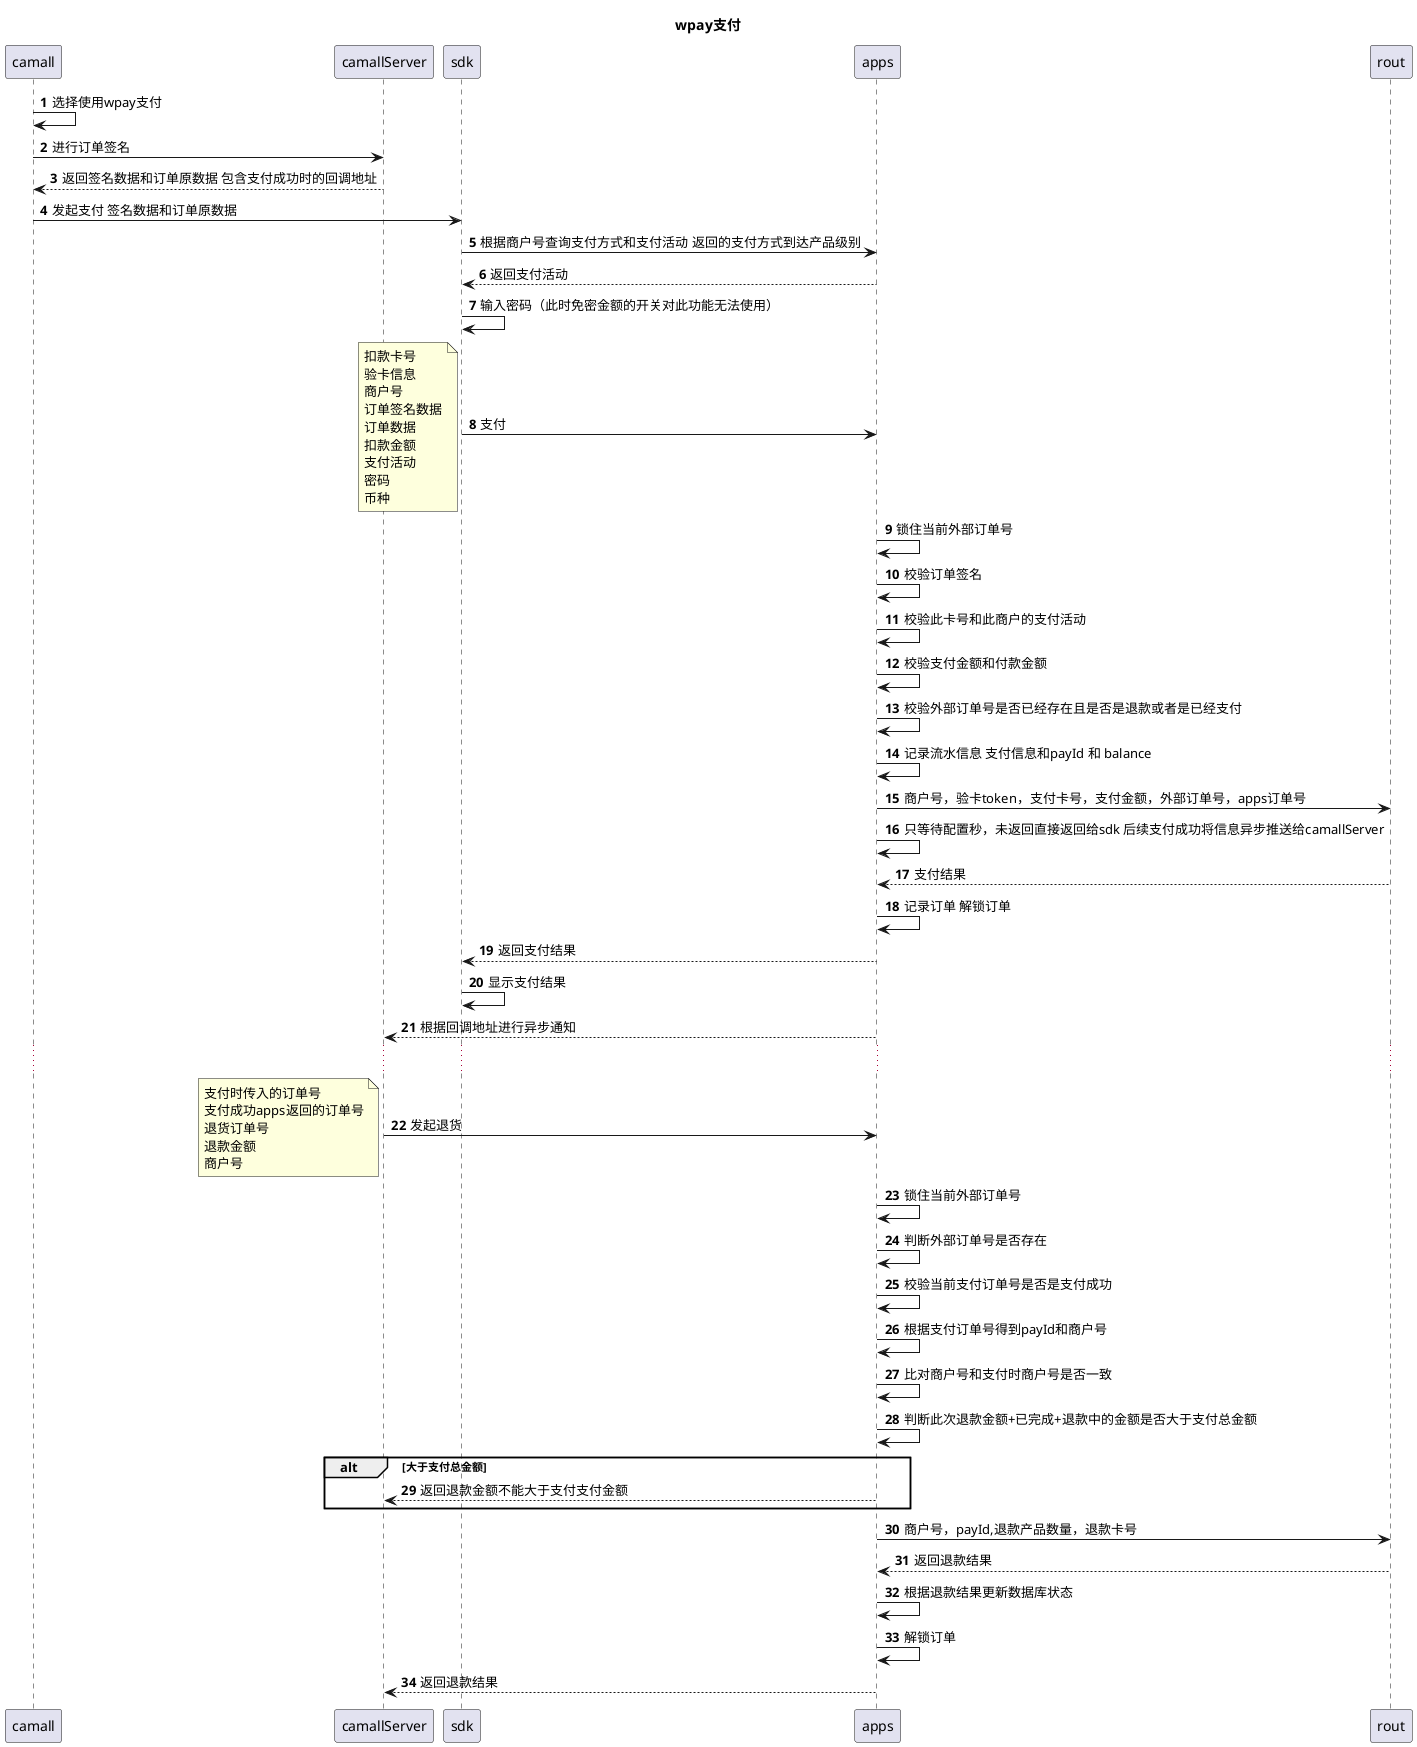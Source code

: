@startuml
title:wpay支付
autonumber
camall->camall:选择使用wpay支付
camall->camallServer:进行订单签名
camallServer-->camall:返回签名数据和订单原数据 包含支付成功时的回调地址
camall->sdk:发起支付 签名数据和订单原数据
sdk->apps:根据商户号查询支付方式和支付活动 返回的支付方式到达产品级别
apps-->sdk:返回支付活动
sdk->sdk:输入密码（此时免密金额的开关对此功能无法使用）
sdk->apps:支付
note left:扣款卡号\n验卡信息\n商户号\n订单签名数据\n订单数据\n扣款金额\n支付活动\n密码\n币种
apps->apps:锁住当前外部订单号
apps->apps:校验订单签名
apps->apps:校验此卡号和此商户的支付活动
apps->apps:校验支付金额和付款金额
apps->apps:校验外部订单号是否已经存在且是否是退款或者是已经支付
apps->apps:记录流水信息 支付信息和payId 和 balance
apps->rout:商户号，验卡token，支付卡号，支付金额，外部订单号，apps订单号
apps->apps:只等待配置秒，未返回直接返回给sdk 后续支付成功将信息异步推送给camallServer
rout-->apps:支付结果
apps->apps:记录订单 解锁订单
apps-->sdk:返回支付结果
sdk->sdk:显示支付结果
apps-->camallServer:根据回调地址进行异步通知
...
camallServer->apps:发起退货
note left:支付时传入的订单号\n支付成功apps返回的订单号\n退货订单号\n退款金额\n商户号
apps->apps:锁住当前外部订单号
apps->apps:判断外部订单号是否存在
apps->apps:校验当前支付订单号是否是支付成功
apps->apps:根据支付订单号得到payId和商户号
apps->apps:比对商户号和支付时商户号是否一致
apps->apps:判断此次退款金额+已完成+退款中的金额是否大于支付总金额
alt 大于支付总金额
apps-->camallServer:返回退款金额不能大于支付支付金额
end
apps->rout:商户号，payId,退款产品数量，退款卡号
rout-->apps:返回退款结果
apps->apps:根据退款结果更新数据库状态
apps->apps:解锁订单
apps-->camallServer:返回退款结果
@enduml